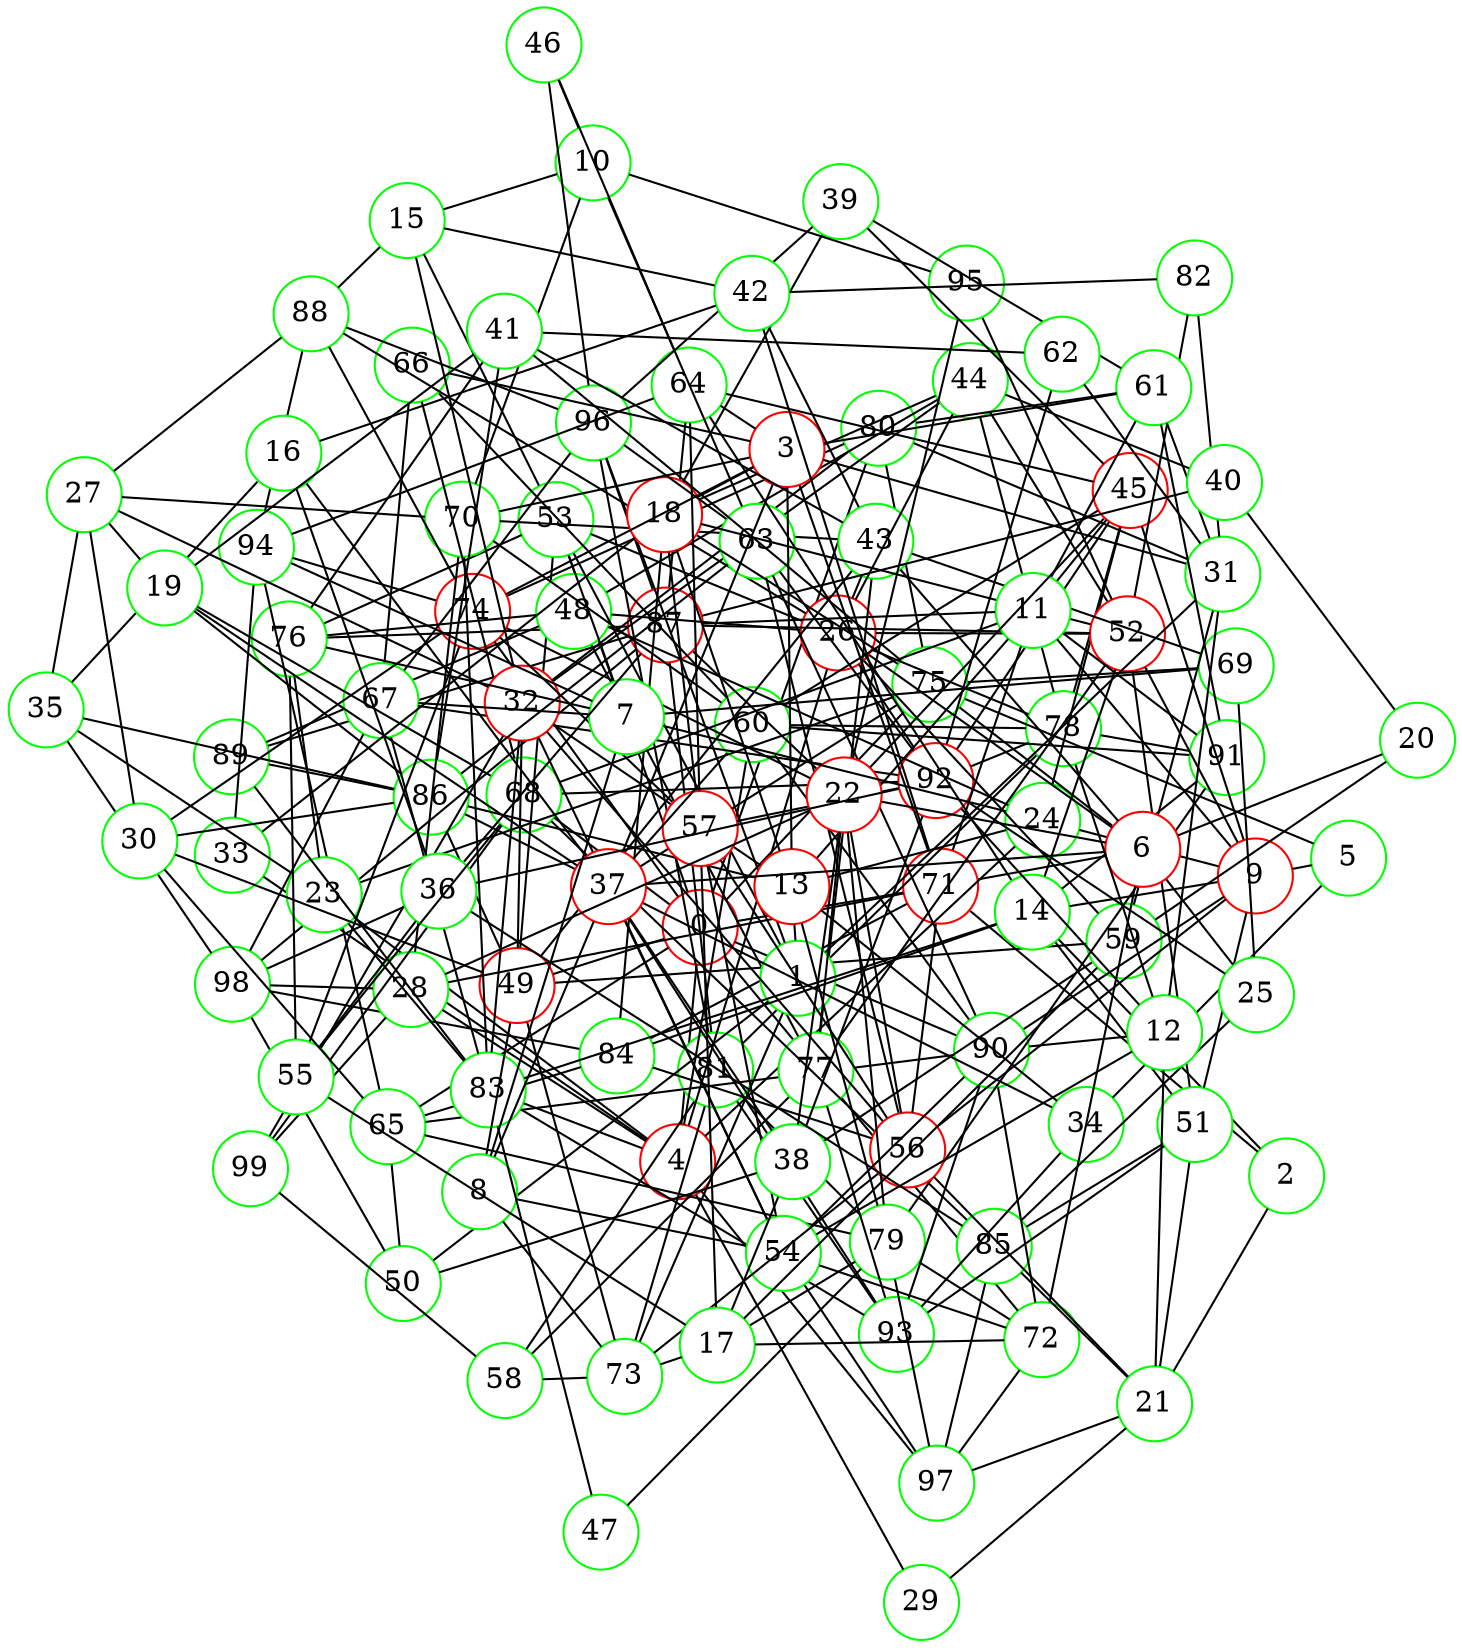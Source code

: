 graph {
graph ["layout"="fdp"]
node ["style"="filled","fillcolor"="white","fixedsize"="true","shape"="circle"]
"0" ["color"="red"]
"80" ["color"="green"]
"49" ["color"="red"]
"53" ["color"="green"]
"76" ["color"="green"]
"87" ["color"="red"]
"96" ["color"="green"]
"98" ["color"="green"]
"89" ["color"="green"]
"78" ["color"="green"]
"81" ["color"="green"]
"93" ["color"="green"]
"91" ["color"="green"]
"92" ["color"="red"]
"86" ["color"="green"]
"73" ["color"="green"]
"59" ["color"="green"]
"65" ["color"="green"]
"84" ["color"="green"]
"90" ["color"="green"]
"94" ["color"="green"]
"79" ["color"="green"]
"97" ["color"="green"]
"4" ["color"="red"]
"33" ["color"="green"]
"83" ["color"="green"]
"23" ["color"="green"]
"35" ["color"="green"]
"75" ["color"="green"]
"24" ["color"="green"]
"48" ["color"="green"]
"77" ["color"="green"]
"45" ["color"="red"]
"64" ["color"="green"]
"60" ["color"="green"]
"66" ["color"="green"]
"67" ["color"="green"]
"68" ["color"="green"]
"99" ["color"="green"]
"85" ["color"="green"]
"70" ["color"="green"]
"26" ["color"="red"]
"52" ["color"="red"]
"82" ["color"="green"]
"95" ["color"="green"]
"88" ["color"="green"]
"43" ["color"="green"]
"69" ["color"="green"]
"44" ["color"="green"]
"28" ["color"="green"]
"71" ["color"="red"]
"29" ["color"="green"]
"72" ["color"="green"]
"74" ["color"="red"]
"1" ["color"="green"]
"50" ["color"="green"]
"13" ["color"="red"]
"32" ["color"="red"]
"54" ["color"="green"]
"57" ["color"="red"]
"56" ["color"="red"]
"63" ["color"="green"]
"18" ["color"="red"]
"39" ["color"="green"]
"61" ["color"="green"]
"34" ["color"="green"]
"31" ["color"="green"]
"62" ["color"="green"]
"2" ["color"="green"]
"21" ["color"="green"]
"51" ["color"="green"]
"14" ["color"="green"]
"3" ["color"="red"]
"37" ["color"="red"]
"38" ["color"="green"]
"5" ["color"="green"]
"9" ["color"="red"]
"11" ["color"="green"]
"6" ["color"="red"]
"20" ["color"="green"]
"40" ["color"="green"]
"22" ["color"="red"]
"25" ["color"="green"]
"7" ["color"="green"]
"8" ["color"="green"]
"10" ["color"="green"]
"46" ["color"="green"]
"15" ["color"="green"]
"42" ["color"="green"]
"12" ["color"="green"]
"16" ["color"="green"]
"36" ["color"="green"]
"55" ["color"="green"]
"17" ["color"="green"]
"19" ["color"="green"]
"41" ["color"="green"]
"27" ["color"="green"]
"30" ["color"="green"]
"47" ["color"="green"]
"58" ["color"="green"]
"0" -- "80"
"0" -- "49"
"0" -- "65"
"0" -- "4"
"0" -- "68"
"0" -- "53"
"0" -- "71"
"0" -- "72"
"0" -- "74"
"0" -- "90"
"0" -- "75"
"49" -- "53"
"49" -- "86"
"49" -- "73"
"49" -- "59"
"53" -- "76"
"53" -- "78"
"76" -- "87"
"87" -- "96"
"87" -- "98"
"87" -- "89"
"78" -- "81"
"78" -- "91"
"78" -- "92"
"81" -- "96"
"81" -- "87"
"81" -- "93"
"86" -- "89"
"73" -- "81"
"65" -- "84"
"65" -- "90"
"65" -- "94"
"65" -- "79"
"84" -- "98"
"90" -- "93"
"79" -- "81"
"79" -- "97"
"79" -- "91"
"4" -- "33"
"4" -- "97"
"4" -- "83"
"4" -- "23"
"4" -- "24"
"4" -- "26"
"4" -- "28"
"4" -- "60"
"4" -- "29"
"33" -- "94"
"83" -- "89"
"83" -- "93"
"23" -- "35"
"23" -- "83"
"23" -- "75"
"23" -- "76"
"35" -- "98"
"35" -- "86"
"75" -- "80"
"24" -- "48"
"24" -- "45"
"48" -- "89"
"48" -- "76"
"48" -- "77"
"77" -- "93"
"45" -- "64"
"45" -- "60"
"45" -- "92"
"45" -- "78"
"64" -- "87"
"64" -- "94"
"60" -- "66"
"60" -- "70"
"60" -- "90"
"60" -- "91"
"60" -- "78"
"66" -- "67"
"66" -- "68"
"67" -- "96"
"67" -- "98"
"67" -- "83"
"67" -- "92"
"68" -- "99"
"68" -- "85"
"68" -- "92"
"85" -- "97"
"70" -- "83"
"26" -- "48"
"26" -- "52"
"26" -- "88"
"26" -- "43"
"26" -- "59"
"26" -- "44"
"26" -- "92"
"52" -- "82"
"52" -- "87"
"52" -- "77"
"52" -- "95"
"88" -- "96"
"88" -- "94"
"43" -- "49"
"43" -- "69"
"43" -- "70"
"43" -- "77"
"69" -- "75"
"44" -- "48"
"44" -- "52"
"44" -- "78"
"28" -- "98"
"28" -- "99"
"28" -- "70"
"28" -- "71"
"71" -- "84"
"72" -- "97"
"72" -- "90"
"72" -- "79"
"74" -- "80"
"74" -- "88"
"74" -- "94"
"1" -- "96"
"1" -- "50"
"1" -- "53"
"1" -- "73"
"1" -- "13"
"1" -- "31"
"50" -- "65"
"50" -- "98"
"13" -- "32"
"13" -- "18"
"13" -- "34"
"13" -- "86"
"13" -- "24"
"13" -- "79"
"32" -- "80"
"32" -- "49"
"32" -- "83"
"32" -- "99"
"32" -- "54"
"32" -- "56"
"32" -- "44"
"54" -- "97"
"54" -- "72"
"54" -- "57"
"54" -- "90"
"57" -- "64"
"57" -- "74"
"57" -- "75"
"57" -- "92"
"56" -- "84"
"56" -- "71"
"56" -- "57"
"56" -- "73"
"56" -- "63"
"63" -- "96"
"63" -- "86"
"63" -- "90"
"63" -- "92"
"18" -- "33"
"18" -- "52"
"18" -- "84"
"18" -- "39"
"18" -- "57"
"18" -- "75"
"18" -- "44"
"39" -- "96"
"39" -- "45"
"39" -- "61"
"61" -- "80"
"61" -- "91"
"34" -- "86"
"34" -- "93"
"31" -- "80"
"31" -- "82"
"31" -- "59"
"31" -- "61"
"31" -- "62"
"62" -- "92"
"2" -- "21"
"2" -- "71"
"2" -- "14"
"21" -- "97"
"21" -- "51"
"21" -- "85"
"21" -- "56"
"21" -- "29"
"51" -- "52"
"51" -- "85"
"51" -- "93"
"14" -- "64"
"14" -- "51"
"14" -- "83"
"14" -- "52"
"14" -- "84"
"14" -- "91"
"3" -- "64"
"3" -- "18"
"3" -- "66"
"3" -- "37"
"3" -- "70"
"3" -- "71"
"3" -- "74"
"3" -- "13"
"3" -- "61"
"3" -- "31"
"37" -- "38"
"37" -- "54"
"37" -- "57"
"37" -- "60"
"37" -- "93"
"38" -- "50"
"38" -- "59"
"38" -- "92"
"5" -- "34"
"5" -- "9"
"5" -- "75"
"9" -- "51"
"9" -- "52"
"9" -- "24"
"9" -- "56"
"9" -- "90"
"9" -- "11"
"9" -- "45"
"9" -- "14"
"11" -- "68"
"11" -- "71"
"11" -- "87"
"11" -- "91"
"11" -- "13"
"11" -- "45"
"11" -- "61"
"6" -- "20"
"6" -- "37"
"6" -- "22"
"6" -- "71"
"6" -- "72"
"6" -- "25"
"6" -- "26"
"6" -- "43"
"6" -- "75"
"20" -- "40"
"20" -- "59"
"40" -- "87"
"40" -- "44"
"22" -- "38"
"22" -- "87"
"22" -- "56"
"22" -- "74"
"22" -- "28"
"22" -- "45"
"22" -- "77"
"22" -- "79"
"22" -- "95"
"25" -- "69"
"25" -- "85"
"25" -- "92"
"7" -- "67"
"7" -- "53"
"7" -- "69"
"7" -- "8"
"7" -- "24"
"7" -- "76"
"7" -- "94"
"8" -- "49"
"8" -- "37"
"8" -- "54"
"8" -- "73"
"10" -- "70"
"10" -- "46"
"10" -- "15"
"10" -- "63"
"10" -- "95"
"46" -- "64"
"46" -- "96"
"15" -- "32"
"15" -- "53"
"15" -- "88"
"15" -- "42"
"42" -- "82"
"42" -- "71"
"42" -- "43"
"12" -- "21"
"12" -- "54"
"12" -- "90"
"12" -- "92"
"12" -- "78"
"12" -- "31"
"16" -- "35"
"16" -- "36"
"16" -- "37"
"16" -- "42"
"36" -- "98"
"36" -- "85"
"36" -- "55"
"36" -- "87"
"36" -- "92"
"55" -- "68"
"55" -- "74"
"55" -- "76"
"17" -- "38"
"17" -- "55"
"17" -- "72"
"17" -- "57"
"17" -- "73"
"17" -- "59"
"17" -- "79"
"19" -- "68"
"19" -- "37"
"19" -- "86"
"19" -- "41"
"19" -- "27"
"41" -- "86"
"41" -- "43"
"41" -- "75"
"41" -- "76"
"41" -- "62"
"27" -- "32"
"27" -- "35"
"27" -- "70"
"27" -- "88"
"27" -- "30"
"30" -- "49"
"30" -- "65"
"30" -- "86"
"30" -- "74"
"47" -- "83"
"47" -- "79"
"58" -- "81"
"58" -- "99"
"58" -- "73"
"58" -- "77"
}